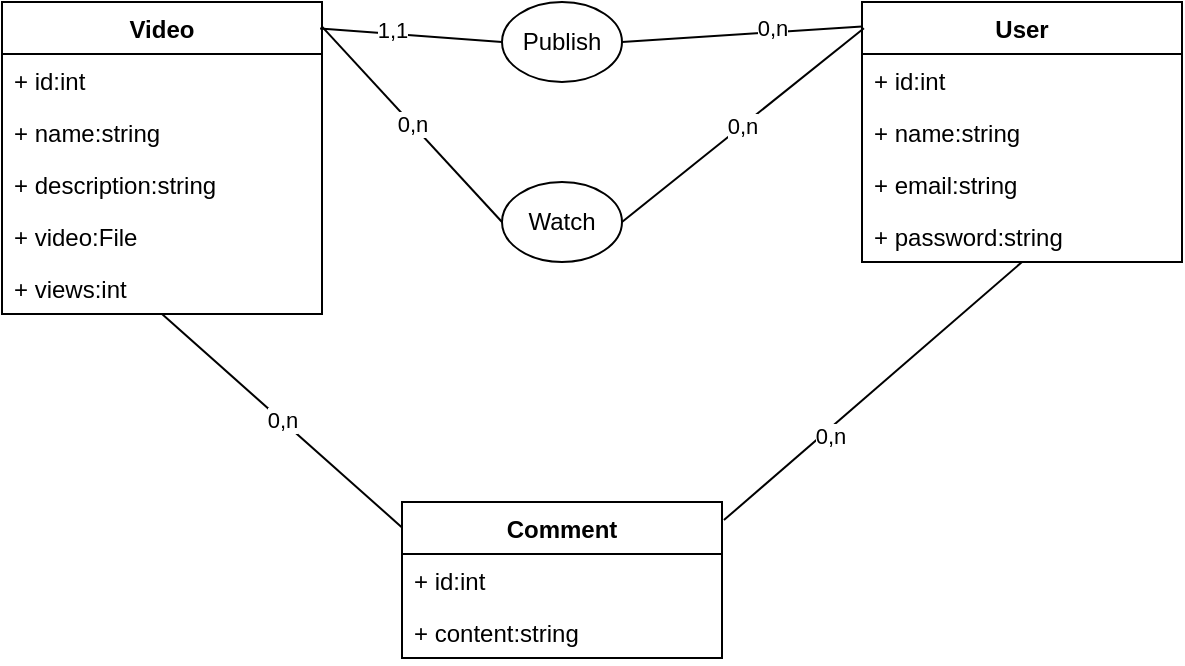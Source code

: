 <mxfile version="14.6.9" type="device"><diagram id="C5RBs43oDa-KdzZeNtuy" name="Page-1"><mxGraphModel dx="1422" dy="867" grid="1" gridSize="10" guides="1" tooltips="1" connect="1" arrows="1" fold="1" page="1" pageScale="1" pageWidth="827" pageHeight="1169" math="0" shadow="0"><root><mxCell id="WIyWlLk6GJQsqaUBKTNV-0"/><mxCell id="WIyWlLk6GJQsqaUBKTNV-1" parent="WIyWlLk6GJQsqaUBKTNV-0"/><mxCell id="mX0o3NN9BEuFO2N5arP9-2" value="Video" style="swimlane;fontStyle=1;align=center;verticalAlign=top;childLayout=stackLayout;horizontal=1;startSize=26;horizontalStack=0;resizeParent=1;resizeParentMax=0;resizeLast=0;collapsible=1;marginBottom=0;" vertex="1" parent="WIyWlLk6GJQsqaUBKTNV-1"><mxGeometry x="119" y="280" width="160" height="156" as="geometry"/></mxCell><mxCell id="mX0o3NN9BEuFO2N5arP9-7" value="+ id:int" style="text;strokeColor=none;fillColor=none;align=left;verticalAlign=top;spacingLeft=4;spacingRight=4;overflow=hidden;rotatable=0;points=[[0,0.5],[1,0.5]];portConstraint=eastwest;" vertex="1" parent="mX0o3NN9BEuFO2N5arP9-2"><mxGeometry y="26" width="160" height="26" as="geometry"/></mxCell><mxCell id="mX0o3NN9BEuFO2N5arP9-3" value="+ name:string" style="text;strokeColor=none;fillColor=none;align=left;verticalAlign=top;spacingLeft=4;spacingRight=4;overflow=hidden;rotatable=0;points=[[0,0.5],[1,0.5]];portConstraint=eastwest;" vertex="1" parent="mX0o3NN9BEuFO2N5arP9-2"><mxGeometry y="52" width="160" height="26" as="geometry"/></mxCell><mxCell id="mX0o3NN9BEuFO2N5arP9-6" value="+ description:string" style="text;strokeColor=none;fillColor=none;align=left;verticalAlign=top;spacingLeft=4;spacingRight=4;overflow=hidden;rotatable=0;points=[[0,0.5],[1,0.5]];portConstraint=eastwest;" vertex="1" parent="mX0o3NN9BEuFO2N5arP9-2"><mxGeometry y="78" width="160" height="26" as="geometry"/></mxCell><mxCell id="mX0o3NN9BEuFO2N5arP9-8" value="+ video:File" style="text;strokeColor=none;fillColor=none;align=left;verticalAlign=top;spacingLeft=4;spacingRight=4;overflow=hidden;rotatable=0;points=[[0,0.5],[1,0.5]];portConstraint=eastwest;" vertex="1" parent="mX0o3NN9BEuFO2N5arP9-2"><mxGeometry y="104" width="160" height="26" as="geometry"/></mxCell><mxCell id="mX0o3NN9BEuFO2N5arP9-15" value="+ views:int" style="text;strokeColor=none;fillColor=none;align=left;verticalAlign=top;spacingLeft=4;spacingRight=4;overflow=hidden;rotatable=0;points=[[0,0.5],[1,0.5]];portConstraint=eastwest;" vertex="1" parent="mX0o3NN9BEuFO2N5arP9-2"><mxGeometry y="130" width="160" height="26" as="geometry"/></mxCell><mxCell id="mX0o3NN9BEuFO2N5arP9-9" value="User" style="swimlane;fontStyle=1;align=center;verticalAlign=top;childLayout=stackLayout;horizontal=1;startSize=26;horizontalStack=0;resizeParent=1;resizeParentMax=0;resizeLast=0;collapsible=1;marginBottom=0;" vertex="1" parent="WIyWlLk6GJQsqaUBKTNV-1"><mxGeometry x="549" y="280" width="160" height="130" as="geometry"/></mxCell><mxCell id="mX0o3NN9BEuFO2N5arP9-10" value="+ id:int" style="text;strokeColor=none;fillColor=none;align=left;verticalAlign=top;spacingLeft=4;spacingRight=4;overflow=hidden;rotatable=0;points=[[0,0.5],[1,0.5]];portConstraint=eastwest;" vertex="1" parent="mX0o3NN9BEuFO2N5arP9-9"><mxGeometry y="26" width="160" height="26" as="geometry"/></mxCell><mxCell id="mX0o3NN9BEuFO2N5arP9-11" value="+ name:string" style="text;strokeColor=none;fillColor=none;align=left;verticalAlign=top;spacingLeft=4;spacingRight=4;overflow=hidden;rotatable=0;points=[[0,0.5],[1,0.5]];portConstraint=eastwest;" vertex="1" parent="mX0o3NN9BEuFO2N5arP9-9"><mxGeometry y="52" width="160" height="26" as="geometry"/></mxCell><mxCell id="mX0o3NN9BEuFO2N5arP9-12" value="+ email:string" style="text;strokeColor=none;fillColor=none;align=left;verticalAlign=top;spacingLeft=4;spacingRight=4;overflow=hidden;rotatable=0;points=[[0,0.5],[1,0.5]];portConstraint=eastwest;" vertex="1" parent="mX0o3NN9BEuFO2N5arP9-9"><mxGeometry y="78" width="160" height="26" as="geometry"/></mxCell><mxCell id="mX0o3NN9BEuFO2N5arP9-13" value="+ password:string" style="text;strokeColor=none;fillColor=none;align=left;verticalAlign=top;spacingLeft=4;spacingRight=4;overflow=hidden;rotatable=0;points=[[0,0.5],[1,0.5]];portConstraint=eastwest;" vertex="1" parent="mX0o3NN9BEuFO2N5arP9-9"><mxGeometry y="104" width="160" height="26" as="geometry"/></mxCell><mxCell id="mX0o3NN9BEuFO2N5arP9-16" value="Comment" style="swimlane;fontStyle=1;align=center;verticalAlign=top;childLayout=stackLayout;horizontal=1;startSize=26;horizontalStack=0;resizeParent=1;resizeParentMax=0;resizeLast=0;collapsible=1;marginBottom=0;" vertex="1" parent="WIyWlLk6GJQsqaUBKTNV-1"><mxGeometry x="319" y="530" width="160" height="78" as="geometry"/></mxCell><mxCell id="mX0o3NN9BEuFO2N5arP9-17" value="+ id:int" style="text;strokeColor=none;fillColor=none;align=left;verticalAlign=top;spacingLeft=4;spacingRight=4;overflow=hidden;rotatable=0;points=[[0,0.5],[1,0.5]];portConstraint=eastwest;" vertex="1" parent="mX0o3NN9BEuFO2N5arP9-16"><mxGeometry y="26" width="160" height="26" as="geometry"/></mxCell><mxCell id="mX0o3NN9BEuFO2N5arP9-18" value="+ content:string" style="text;strokeColor=none;fillColor=none;align=left;verticalAlign=top;spacingLeft=4;spacingRight=4;overflow=hidden;rotatable=0;points=[[0,0.5],[1,0.5]];portConstraint=eastwest;" vertex="1" parent="mX0o3NN9BEuFO2N5arP9-16"><mxGeometry y="52" width="160" height="26" as="geometry"/></mxCell><mxCell id="mX0o3NN9BEuFO2N5arP9-29" value="Publish" style="ellipse;whiteSpace=wrap;html=1;" vertex="1" parent="WIyWlLk6GJQsqaUBKTNV-1"><mxGeometry x="369" y="280" width="60" height="40" as="geometry"/></mxCell><mxCell id="mX0o3NN9BEuFO2N5arP9-30" value="" style="endArrow=none;html=1;exitX=0.994;exitY=0.085;exitDx=0;exitDy=0;exitPerimeter=0;entryX=0;entryY=0.5;entryDx=0;entryDy=0;" edge="1" parent="WIyWlLk6GJQsqaUBKTNV-1" source="mX0o3NN9BEuFO2N5arP9-2" target="mX0o3NN9BEuFO2N5arP9-29"><mxGeometry width="50" height="50" relative="1" as="geometry"><mxPoint x="339" y="430" as="sourcePoint"/><mxPoint x="389" y="380" as="targetPoint"/></mxGeometry></mxCell><mxCell id="mX0o3NN9BEuFO2N5arP9-33" value="1,1" style="edgeLabel;html=1;align=center;verticalAlign=middle;resizable=0;points=[];" vertex="1" connectable="0" parent="mX0o3NN9BEuFO2N5arP9-30"><mxGeometry x="-0.217" y="2" relative="1" as="geometry"><mxPoint as="offset"/></mxGeometry></mxCell><mxCell id="mX0o3NN9BEuFO2N5arP9-32" value="" style="endArrow=none;html=1;entryX=1;entryY=0.5;entryDx=0;entryDy=0;exitX=0;exitY=0.094;exitDx=0;exitDy=0;exitPerimeter=0;" edge="1" parent="WIyWlLk6GJQsqaUBKTNV-1" source="mX0o3NN9BEuFO2N5arP9-9" target="mX0o3NN9BEuFO2N5arP9-29"><mxGeometry width="50" height="50" relative="1" as="geometry"><mxPoint x="339" y="430" as="sourcePoint"/><mxPoint x="389" y="380" as="targetPoint"/></mxGeometry></mxCell><mxCell id="mX0o3NN9BEuFO2N5arP9-34" value="0,n" style="edgeLabel;html=1;align=center;verticalAlign=middle;resizable=0;points=[];" vertex="1" connectable="0" parent="mX0o3NN9BEuFO2N5arP9-32"><mxGeometry x="-0.224" y="-2" relative="1" as="geometry"><mxPoint x="1" as="offset"/></mxGeometry></mxCell><mxCell id="mX0o3NN9BEuFO2N5arP9-37" value="" style="endArrow=none;html=1;exitX=1.006;exitY=0.116;exitDx=0;exitDy=0;entryX=0.5;entryY=1;entryDx=0;entryDy=0;exitPerimeter=0;" edge="1" parent="WIyWlLk6GJQsqaUBKTNV-1" source="mX0o3NN9BEuFO2N5arP9-16" target="mX0o3NN9BEuFO2N5arP9-9"><mxGeometry width="50" height="50" relative="1" as="geometry"><mxPoint x="609" y="510" as="sourcePoint"/><mxPoint x="389" y="360" as="targetPoint"/></mxGeometry></mxCell><mxCell id="mX0o3NN9BEuFO2N5arP9-38" value="0,n" style="edgeLabel;html=1;align=center;verticalAlign=middle;resizable=0;points=[];" vertex="1" connectable="0" parent="mX0o3NN9BEuFO2N5arP9-37"><mxGeometry x="-0.316" y="-2" relative="1" as="geometry"><mxPoint as="offset"/></mxGeometry></mxCell><mxCell id="mX0o3NN9BEuFO2N5arP9-42" value="&lt;div&gt;0,n&lt;/div&gt;" style="endArrow=none;html=1;exitX=0.5;exitY=1;exitDx=0;exitDy=0;entryX=0;entryY=0.163;entryDx=0;entryDy=0;entryPerimeter=0;" edge="1" parent="WIyWlLk6GJQsqaUBKTNV-1" source="mX0o3NN9BEuFO2N5arP9-2" target="mX0o3NN9BEuFO2N5arP9-16"><mxGeometry width="50" height="50" relative="1" as="geometry"><mxPoint x="339" y="410" as="sourcePoint"/><mxPoint x="199" y="490" as="targetPoint"/></mxGeometry></mxCell><mxCell id="mX0o3NN9BEuFO2N5arP9-49" value="0,n" style="endArrow=none;html=1;entryX=1;entryY=0.5;entryDx=0;entryDy=0;exitX=0.006;exitY=0.101;exitDx=0;exitDy=0;exitPerimeter=0;" edge="1" parent="WIyWlLk6GJQsqaUBKTNV-1" source="mX0o3NN9BEuFO2N5arP9-9" target="mX0o3NN9BEuFO2N5arP9-52"><mxGeometry width="50" height="50" relative="1" as="geometry"><mxPoint x="390" y="450" as="sourcePoint"/><mxPoint x="480" y="375.512" as="targetPoint"/></mxGeometry></mxCell><mxCell id="mX0o3NN9BEuFO2N5arP9-50" value="0,n" style="endArrow=none;html=1;entryX=1;entryY=0.079;entryDx=0;entryDy=0;entryPerimeter=0;exitX=0;exitY=0.5;exitDx=0;exitDy=0;" edge="1" parent="WIyWlLk6GJQsqaUBKTNV-1" source="mX0o3NN9BEuFO2N5arP9-52" target="mX0o3NN9BEuFO2N5arP9-2"><mxGeometry width="50" height="50" relative="1" as="geometry"><mxPoint x="339.02" y="377.02" as="sourcePoint"/><mxPoint x="440" y="400" as="targetPoint"/></mxGeometry></mxCell><mxCell id="mX0o3NN9BEuFO2N5arP9-52" value="Watch" style="ellipse;whiteSpace=wrap;html=1;" vertex="1" parent="WIyWlLk6GJQsqaUBKTNV-1"><mxGeometry x="369" y="370" width="60" height="40" as="geometry"/></mxCell></root></mxGraphModel></diagram></mxfile>